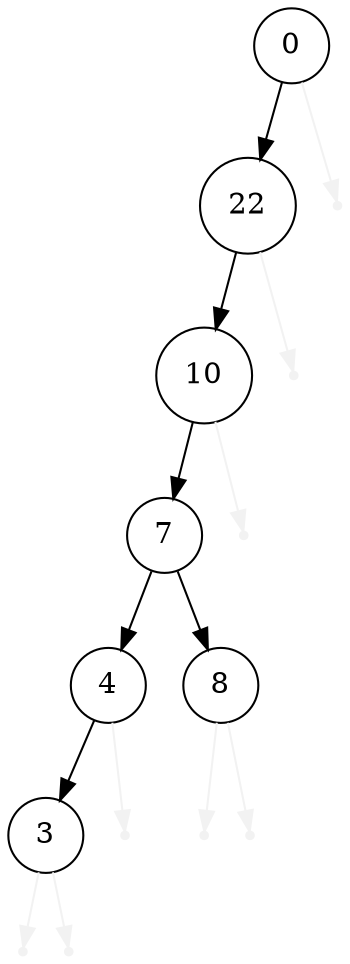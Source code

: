 digraph G {
	node [shape=circle];
	"52" [label="0"];
	"52" -> "63";
	"63" [label="22"];
	"63" -> "59";
	"59" [label="10"];
	"59" -> "53";
	"53" [label="7"];
	"53" -> "55";
	"55" [label="4"];
	"55" -> "57";
	"57" [label="3"];
	"57" -> "57l" [color=gray95];
	"57l" [shape=point, color=gray95];
	"57" -> "57r" [color=gray95];
	"57r" [shape=point, color=gray95];
	"55" -> "55r" [color=gray95];
	"55r" [shape=point, color=gray95];
	"53" -> "61";
	"61" [label="8"];
	"61" -> "61l" [color=gray95];
	"61l" [shape=point, color=gray95];
	"61" -> "61r" [color=gray95];
	"61r" [shape=point, color=gray95];
	"59" -> "59r" [color=gray95];
	"59r" [shape=point, color=gray95];
	"63" -> "63r" [color=gray95];
	"63r" [shape=point, color=gray95];
	"52" -> "52r" [color=gray95];
	"52r" [shape=point, color=gray95];
}
